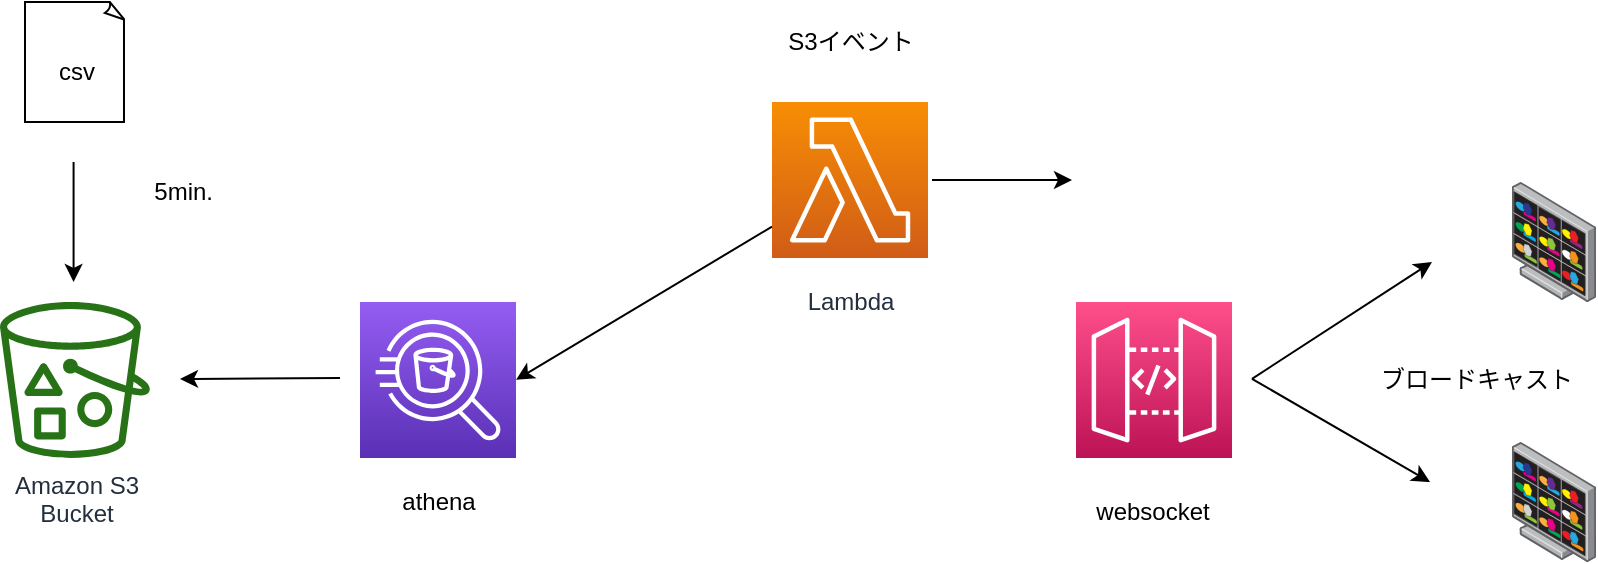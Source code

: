 <mxfile version="21.6.1" type="github">
  <diagram id="Ht1M8jgEwFfnCIfOTk4-" name="Page-1">
    <mxGraphModel dx="1183" dy="2618" grid="1" gridSize="10" guides="1" tooltips="1" connect="1" arrows="1" fold="1" page="1" pageScale="1" pageWidth="1169" pageHeight="827" math="0" shadow="0">
      <root>
        <mxCell id="0" />
        <mxCell id="1" parent="0" />
        <mxCell id="UEzPUAAOIrF-is8g5C7q-158" value="Amazon S3&lt;br&gt;Bucket&lt;br&gt;" style="outlineConnect=0;fontColor=#232F3E;gradientColor=none;fillColor=#277116;strokeColor=none;dashed=0;verticalLabelPosition=bottom;verticalAlign=top;align=center;html=1;fontSize=12;fontStyle=0;aspect=fixed;pointerEvents=1;shape=mxgraph.aws4.bucket_with_objects;labelBackgroundColor=#ffffff;" parent="1" vertex="1">
          <mxGeometry x="200" y="-1400" width="75" height="78" as="geometry" />
        </mxCell>
        <mxCell id="jYt_QzySd-E0bAOZYsy2-1" value="Lambda" style="outlineConnect=0;fontColor=#232F3E;gradientColor=#F78E04;gradientDirection=north;fillColor=#D05C17;strokeColor=#ffffff;dashed=0;verticalLabelPosition=bottom;verticalAlign=top;align=center;html=1;fontSize=12;fontStyle=0;aspect=fixed;shape=mxgraph.aws4.resourceIcon;resIcon=mxgraph.aws4.lambda;labelBackgroundColor=#ffffff;spacingTop=8;" parent="1" vertex="1">
          <mxGeometry x="586" y="-1500" width="78" height="78" as="geometry" />
        </mxCell>
        <mxCell id="jYt_QzySd-E0bAOZYsy2-2" value="" style="sketch=0;points=[[0,0,0],[0.25,0,0],[0.5,0,0],[0.75,0,0],[1,0,0],[0,1,0],[0.25,1,0],[0.5,1,0],[0.75,1,0],[1,1,0],[0,0.25,0],[0,0.5,0],[0,0.75,0],[1,0.25,0],[1,0.5,0],[1,0.75,0]];outlineConnect=0;fontColor=#232F3E;gradientColor=#FF4F8B;gradientDirection=north;fillColor=#BC1356;strokeColor=#ffffff;dashed=0;verticalLabelPosition=bottom;verticalAlign=top;align=center;html=1;fontSize=12;fontStyle=0;aspect=fixed;shape=mxgraph.aws4.resourceIcon;resIcon=mxgraph.aws4.api_gateway;" parent="1" vertex="1">
          <mxGeometry x="738" y="-1400" width="78" height="78" as="geometry" />
        </mxCell>
        <mxCell id="jYt_QzySd-E0bAOZYsy2-3" value="" style="whiteSpace=wrap;html=1;shape=mxgraph.basic.document" parent="1" vertex="1">
          <mxGeometry x="212.5" y="-1550" width="50" height="60" as="geometry" />
        </mxCell>
        <mxCell id="jYt_QzySd-E0bAOZYsy2-4" value="" style="endArrow=classic;html=1;rounded=0;" parent="1" edge="1">
          <mxGeometry width="50" height="50" relative="1" as="geometry">
            <mxPoint x="236.79" y="-1470" as="sourcePoint" />
            <mxPoint x="236.79" y="-1410" as="targetPoint" />
          </mxGeometry>
        </mxCell>
        <mxCell id="jYt_QzySd-E0bAOZYsy2-5" value="websocket" style="text;html=1;align=center;verticalAlign=middle;resizable=0;points=[];autosize=1;strokeColor=none;fillColor=none;" parent="1" vertex="1">
          <mxGeometry x="736" y="-1310" width="80" height="30" as="geometry" />
        </mxCell>
        <mxCell id="jYt_QzySd-E0bAOZYsy2-6" value="" style="endArrow=classic;html=1;rounded=0;" parent="1" edge="1">
          <mxGeometry width="50" height="50" relative="1" as="geometry">
            <mxPoint x="370" y="-1362" as="sourcePoint" />
            <mxPoint x="290" y="-1361.5" as="targetPoint" />
          </mxGeometry>
        </mxCell>
        <mxCell id="jYt_QzySd-E0bAOZYsy2-7" value="" style="endArrow=classic;html=1;rounded=0;" parent="1" edge="1">
          <mxGeometry width="50" height="50" relative="1" as="geometry">
            <mxPoint x="666" y="-1461" as="sourcePoint" />
            <mxPoint x="736" y="-1461" as="targetPoint" />
          </mxGeometry>
        </mxCell>
        <mxCell id="jYt_QzySd-E0bAOZYsy2-8" value="" style="endArrow=classic;html=1;rounded=0;" parent="1" edge="1">
          <mxGeometry width="50" height="50" relative="1" as="geometry">
            <mxPoint x="826" y="-1361.59" as="sourcePoint" />
            <mxPoint x="916" y="-1420" as="targetPoint" />
          </mxGeometry>
        </mxCell>
        <mxCell id="jYt_QzySd-E0bAOZYsy2-9" value="" style="endArrow=classic;html=1;rounded=0;" parent="1" edge="1">
          <mxGeometry width="50" height="50" relative="1" as="geometry">
            <mxPoint x="826" y="-1361.59" as="sourcePoint" />
            <mxPoint x="915" y="-1310" as="targetPoint" />
          </mxGeometry>
        </mxCell>
        <mxCell id="jYt_QzySd-E0bAOZYsy2-11" value="" style="image;points=[];aspect=fixed;html=1;align=center;shadow=0;dashed=0;image=img/lib/allied_telesis/security/DVS_Surveillance_Monitor.svg;" parent="1" vertex="1">
          <mxGeometry x="956" y="-1460" width="42" height="60" as="geometry" />
        </mxCell>
        <mxCell id="jYt_QzySd-E0bAOZYsy2-12" value="" style="image;points=[];aspect=fixed;html=1;align=center;shadow=0;dashed=0;image=img/lib/allied_telesis/security/DVS_Surveillance_Monitor.svg;" parent="1" vertex="1">
          <mxGeometry x="956" y="-1330" width="42" height="60" as="geometry" />
        </mxCell>
        <mxCell id="jYt_QzySd-E0bAOZYsy2-14" value="S3イベント" style="text;html=1;align=center;verticalAlign=middle;resizable=0;points=[];autosize=1;strokeColor=none;fillColor=none;" parent="1" vertex="1">
          <mxGeometry x="580" y="-1545" width="90" height="30" as="geometry" />
        </mxCell>
        <mxCell id="jYt_QzySd-E0bAOZYsy2-15" value="ブロードキャスト" style="text;html=1;align=center;verticalAlign=middle;resizable=0;points=[];autosize=1;strokeColor=none;fillColor=none;" parent="1" vertex="1">
          <mxGeometry x="878" y="-1376" width="120" height="30" as="geometry" />
        </mxCell>
        <mxCell id="jYt_QzySd-E0bAOZYsy2-16" value="csv" style="text;html=1;align=center;verticalAlign=middle;resizable=0;points=[];autosize=1;strokeColor=none;fillColor=none;" parent="1" vertex="1">
          <mxGeometry x="217.5" y="-1530" width="40" height="30" as="geometry" />
        </mxCell>
        <mxCell id="jYt_QzySd-E0bAOZYsy2-17" value="" style="sketch=0;points=[[0,0,0],[0.25,0,0],[0.5,0,0],[0.75,0,0],[1,0,0],[0,1,0],[0.25,1,0],[0.5,1,0],[0.75,1,0],[1,1,0],[0,0.25,0],[0,0.5,0],[0,0.75,0],[1,0.25,0],[1,0.5,0],[1,0.75,0]];outlineConnect=0;fontColor=#232F3E;gradientColor=#945DF2;gradientDirection=north;fillColor=#5A30B5;strokeColor=#ffffff;dashed=0;verticalLabelPosition=bottom;verticalAlign=top;align=center;html=1;fontSize=12;fontStyle=0;aspect=fixed;shape=mxgraph.aws4.resourceIcon;resIcon=mxgraph.aws4.athena;" parent="1" vertex="1">
          <mxGeometry x="380" y="-1400" width="78" height="78" as="geometry" />
        </mxCell>
        <mxCell id="jYt_QzySd-E0bAOZYsy2-18" value="athena" style="text;html=1;align=center;verticalAlign=middle;resizable=0;points=[];autosize=1;strokeColor=none;fillColor=none;" parent="1" vertex="1">
          <mxGeometry x="389" y="-1315" width="60" height="30" as="geometry" />
        </mxCell>
        <mxCell id="jYt_QzySd-E0bAOZYsy2-19" value="" style="endArrow=classic;html=1;rounded=0;" parent="1" edge="1" source="jYt_QzySd-E0bAOZYsy2-1">
          <mxGeometry width="50" height="50" relative="1" as="geometry">
            <mxPoint x="520" y="-1362" as="sourcePoint" />
            <mxPoint x="458" y="-1361.09" as="targetPoint" />
          </mxGeometry>
        </mxCell>
        <mxCell id="jYt_QzySd-E0bAOZYsy2-20" value="5min.&amp;nbsp;" style="text;html=1;align=center;verticalAlign=middle;resizable=0;points=[];autosize=1;strokeColor=none;fillColor=none;" parent="1" vertex="1">
          <mxGeometry x="262.5" y="-1470" width="60" height="30" as="geometry" />
        </mxCell>
      </root>
    </mxGraphModel>
  </diagram>
</mxfile>
